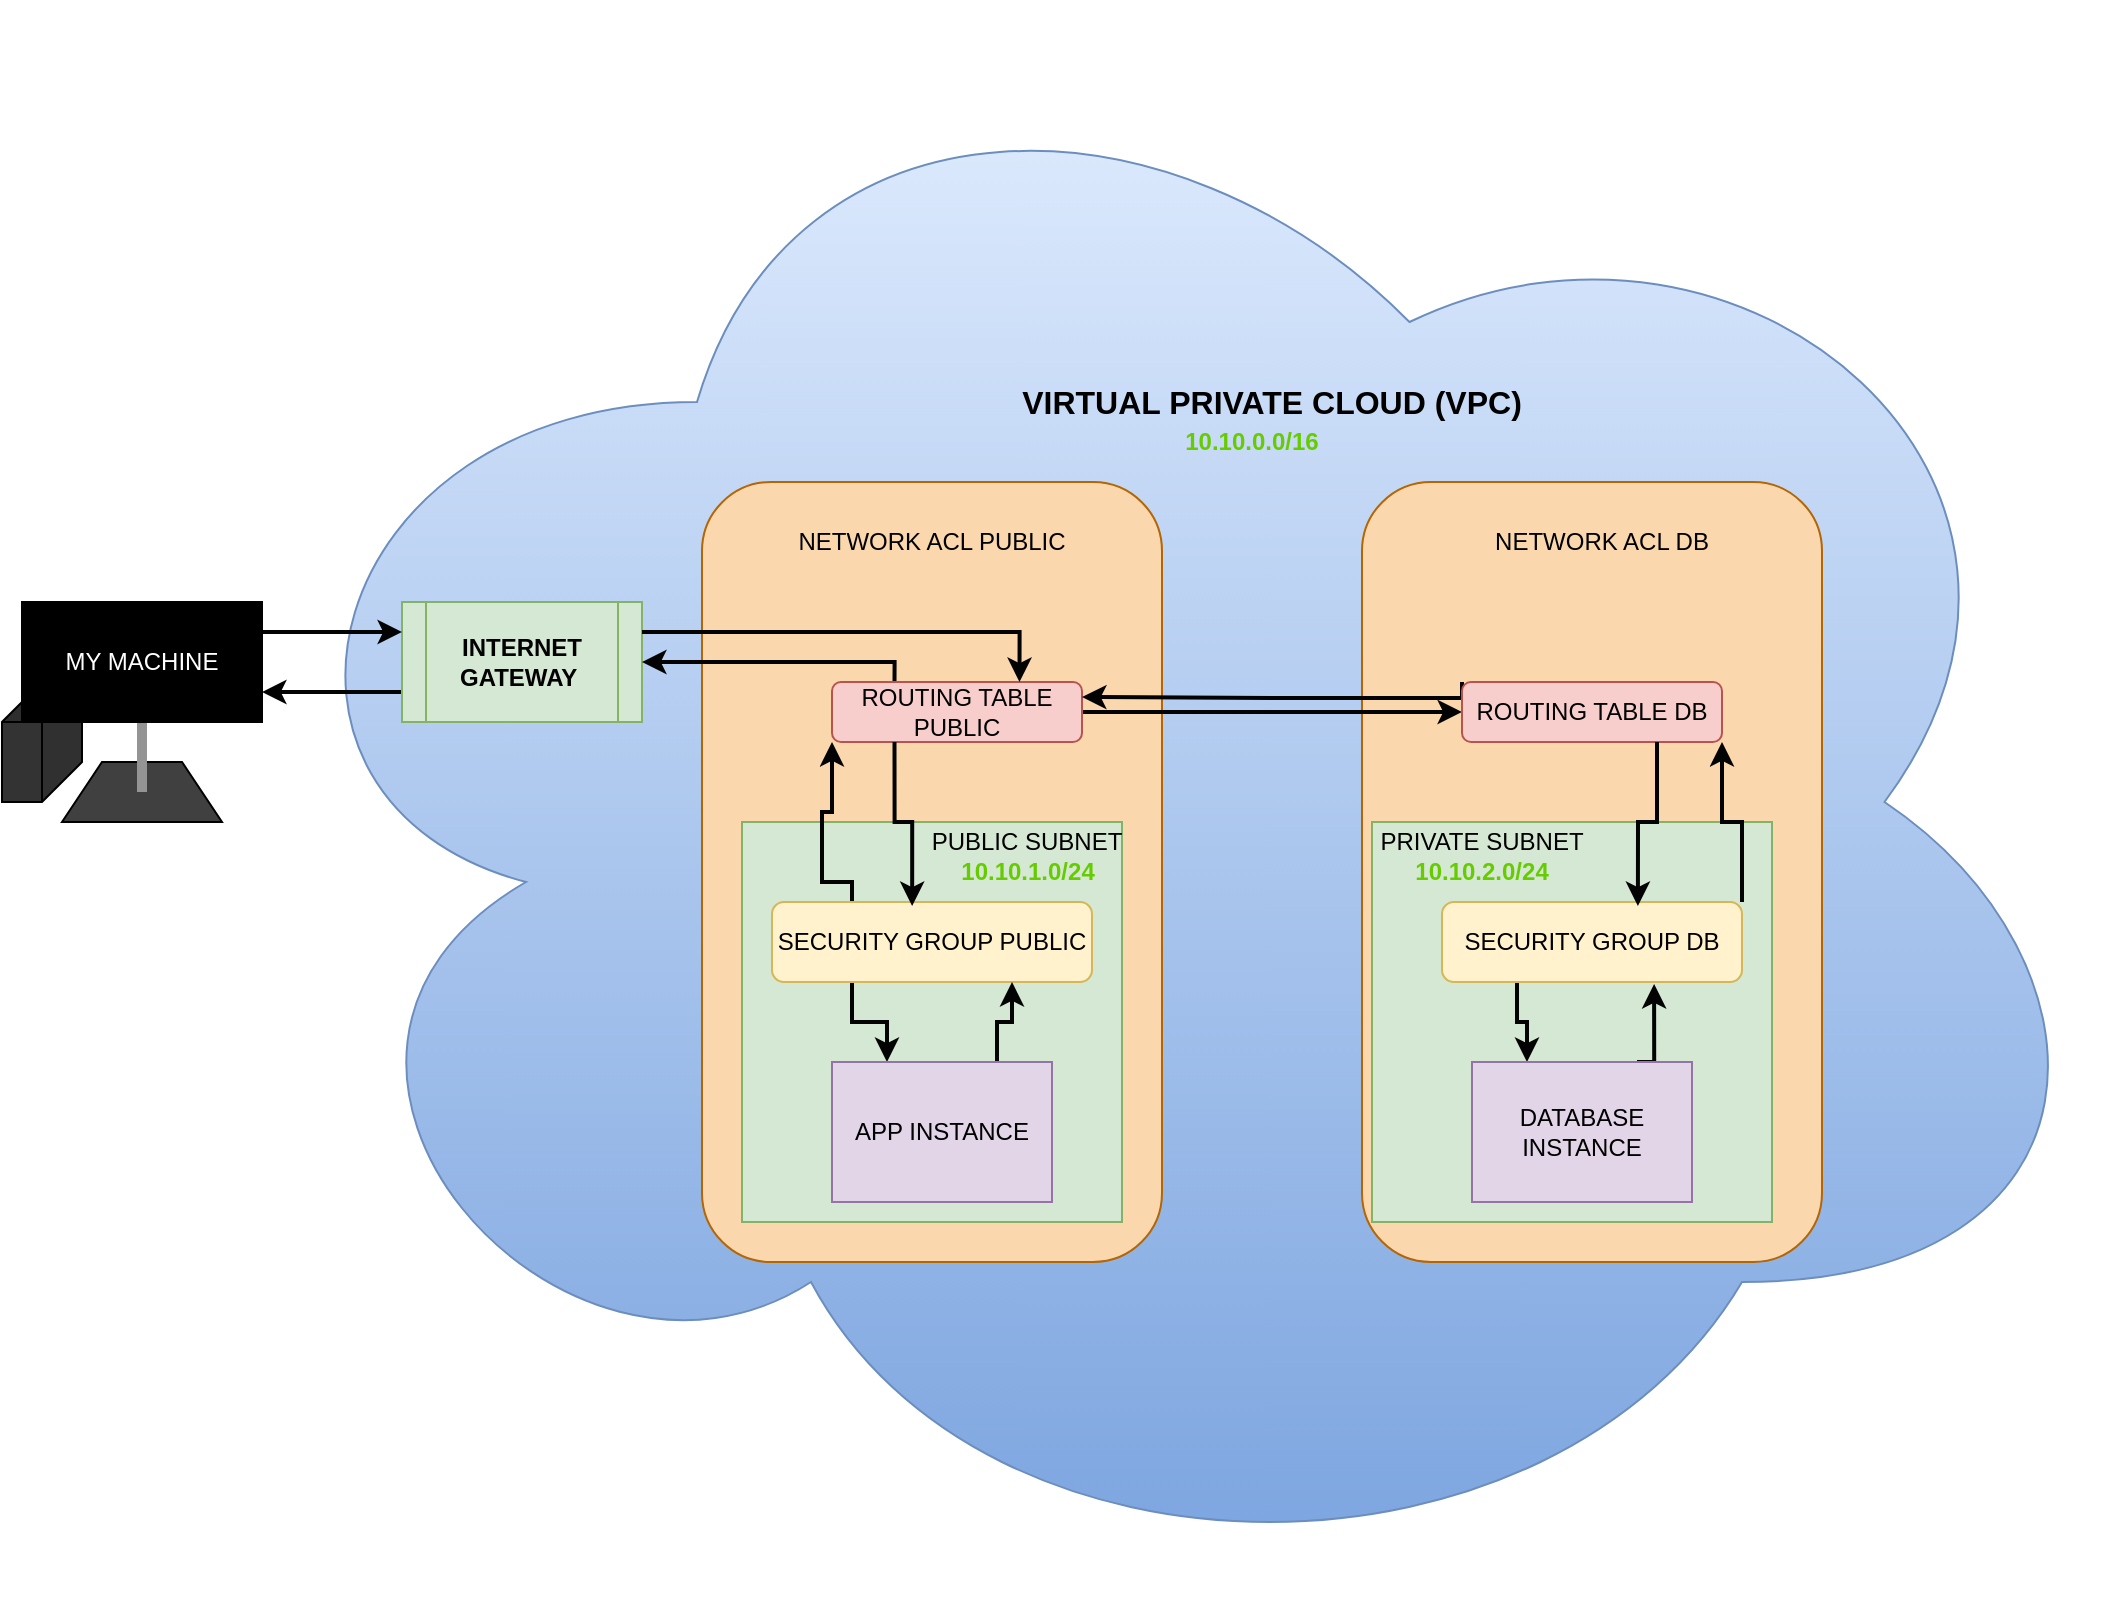 <mxfile version="14.4.7" type="device"><diagram id="RzAWLK6Q7p-qk3Hxq0v9" name="Page-1"><mxGraphModel dx="2272" dy="1894" grid="1" gridSize="10" guides="1" tooltips="1" connect="1" arrows="1" fold="1" page="1" pageScale="1" pageWidth="850" pageHeight="1100" math="0" shadow="0"><root><mxCell id="0"/><mxCell id="1" parent="0"/><mxCell id="RzFzSzU66LaNp4vtsM9G-5" value="" style="ellipse;shape=cloud;whiteSpace=wrap;html=1;strokeColor=#6c8ebf;fillColor=#dae8fc;gradientColor=#7ea6e0;" vertex="1" parent="1"><mxGeometry x="-90" y="-510" width="950" height="800" as="geometry"/></mxCell><mxCell id="RzFzSzU66LaNp4vtsM9G-60" value="NETWORK ACL" style="rounded=1;whiteSpace=wrap;html=1;fillColor=#fad7ac;strokeColor=#b46504;" vertex="1" parent="1"><mxGeometry x="480" y="-270" width="230" height="390" as="geometry"/></mxCell><mxCell id="RzFzSzU66LaNp4vtsM9G-3" value="" style="shape=trapezoid;perimeter=trapezoidPerimeter;whiteSpace=wrap;html=1;fixedSize=1;fillColor=#404040;" vertex="1" parent="1"><mxGeometry x="-170" y="-130" width="80" height="30" as="geometry"/></mxCell><mxCell id="RzFzSzU66LaNp4vtsM9G-4" value="" style="endArrow=none;html=1;entryX=0.5;entryY=1;entryDx=0;entryDy=0;strokeWidth=5;strokeColor=#949494;" edge="1" parent="1" target="RzFzSzU66LaNp4vtsM9G-1"><mxGeometry width="50" height="50" relative="1" as="geometry"><mxPoint x="-130" y="-115" as="sourcePoint"/><mxPoint x="450" y="-120" as="targetPoint"/><Array as="points"/></mxGeometry></mxCell><mxCell id="RzFzSzU66LaNp4vtsM9G-6" value="&lt;b&gt;&lt;font style=&quot;font-size: 16px&quot;&gt;VIRTUAL PRIVATE CLOUD (VPC)&lt;/font&gt;&lt;/b&gt;" style="text;html=1;strokeColor=none;fillColor=none;align=center;verticalAlign=middle;whiteSpace=wrap;rounded=0;" vertex="1" parent="1"><mxGeometry x="270" y="-320" width="330" height="20" as="geometry"/></mxCell><mxCell id="RzFzSzU66LaNp4vtsM9G-53" style="edgeStyle=orthogonalEdgeStyle;rounded=0;orthogonalLoop=1;jettySize=auto;html=1;exitX=0;exitY=0.75;exitDx=0;exitDy=0;entryX=1;entryY=0.75;entryDx=0;entryDy=0;strokeColor=#030303;strokeWidth=2;" edge="1" parent="1" source="RzFzSzU66LaNp4vtsM9G-8" target="RzFzSzU66LaNp4vtsM9G-1"><mxGeometry relative="1" as="geometry"/></mxCell><mxCell id="RzFzSzU66LaNp4vtsM9G-8" value="&lt;b&gt;INTERNET GATEWAY&amp;nbsp;&lt;/b&gt;" style="shape=process;whiteSpace=wrap;html=1;backgroundOutline=1;fillColor=#d5e8d4;strokeColor=#82b366;" vertex="1" parent="1"><mxGeometry y="-210" width="120" height="60" as="geometry"/></mxCell><mxCell id="RzFzSzU66LaNp4vtsM9G-9" value="NETWORK ACL" style="rounded=1;whiteSpace=wrap;html=1;fillColor=#fad7ac;strokeColor=#b46504;" vertex="1" parent="1"><mxGeometry x="150" y="-270" width="230" height="390" as="geometry"/></mxCell><mxCell id="RzFzSzU66LaNp4vtsM9G-67" style="edgeStyle=orthogonalEdgeStyle;rounded=0;orthogonalLoop=1;jettySize=auto;html=1;exitX=0.25;exitY=0;exitDx=0;exitDy=0;strokeColor=#030303;strokeWidth=2;" edge="1" parent="1" source="RzFzSzU66LaNp4vtsM9G-10"><mxGeometry relative="1" as="geometry"><mxPoint x="120" y="-180" as="targetPoint"/><Array as="points"><mxPoint x="246" y="-180"/></Array></mxGeometry></mxCell><mxCell id="RzFzSzU66LaNp4vtsM9G-68" style="edgeStyle=orthogonalEdgeStyle;rounded=0;orthogonalLoop=1;jettySize=auto;html=1;exitX=1;exitY=0.5;exitDx=0;exitDy=0;strokeColor=#030303;strokeWidth=2;" edge="1" parent="1" source="RzFzSzU66LaNp4vtsM9G-10" target="RzFzSzU66LaNp4vtsM9G-12"><mxGeometry relative="1" as="geometry"/></mxCell><mxCell id="RzFzSzU66LaNp4vtsM9G-10" value="ROUTING TABLE PUBLIC" style="rounded=1;whiteSpace=wrap;html=1;fillColor=#f8cecc;strokeColor=#b85450;" vertex="1" parent="1"><mxGeometry x="215" y="-170" width="125" height="30" as="geometry"/></mxCell><mxCell id="RzFzSzU66LaNp4vtsM9G-69" style="edgeStyle=orthogonalEdgeStyle;rounded=0;orthogonalLoop=1;jettySize=auto;html=1;exitX=0;exitY=0;exitDx=0;exitDy=0;entryX=1;entryY=0.25;entryDx=0;entryDy=0;strokeColor=#030303;strokeWidth=2;" edge="1" parent="1" source="RzFzSzU66LaNp4vtsM9G-12" target="RzFzSzU66LaNp4vtsM9G-10"><mxGeometry relative="1" as="geometry"><Array as="points"><mxPoint x="530" y="-162"/><mxPoint x="435" y="-162"/></Array></mxGeometry></mxCell><mxCell id="RzFzSzU66LaNp4vtsM9G-12" value="ROUTING TABLE DB" style="rounded=1;whiteSpace=wrap;html=1;fillColor=#f8cecc;strokeColor=#b85450;" vertex="1" parent="1"><mxGeometry x="530" y="-170" width="130" height="30" as="geometry"/></mxCell><mxCell id="RzFzSzU66LaNp4vtsM9G-13" value="" style="rounded=0;whiteSpace=wrap;html=1;fillColor=#d5e8d4;strokeColor=#82b366;" vertex="1" parent="1"><mxGeometry x="170" y="-100" width="190" height="200" as="geometry"/></mxCell><mxCell id="RzFzSzU66LaNp4vtsM9G-14" value="" style="rounded=0;whiteSpace=wrap;html=1;fillColor=#d5e8d4;strokeColor=#82b366;" vertex="1" parent="1"><mxGeometry x="485" y="-100" width="200" height="200" as="geometry"/></mxCell><mxCell id="RzFzSzU66LaNp4vtsM9G-15" value="PUBLIC SUBNET" style="text;html=1;strokeColor=none;fillColor=none;align=center;verticalAlign=middle;whiteSpace=wrap;rounded=0;" vertex="1" parent="1"><mxGeometry x="260" y="-100" width="105" height="20" as="geometry"/></mxCell><mxCell id="RzFzSzU66LaNp4vtsM9G-16" value="PRIVATE SUBNET" style="text;html=1;strokeColor=none;fillColor=none;align=center;verticalAlign=middle;whiteSpace=wrap;rounded=0;" vertex="1" parent="1"><mxGeometry x="480" y="-100" width="120" height="20" as="geometry"/></mxCell><mxCell id="RzFzSzU66LaNp4vtsM9G-36" style="edgeStyle=orthogonalEdgeStyle;rounded=0;orthogonalLoop=1;jettySize=auto;html=1;exitX=1;exitY=0;exitDx=0;exitDy=0;entryX=1;entryY=1;entryDx=0;entryDy=0;strokeColor=#030303;strokeWidth=2;" edge="1" parent="1" source="RzFzSzU66LaNp4vtsM9G-17" target="RzFzSzU66LaNp4vtsM9G-12"><mxGeometry relative="1" as="geometry"/></mxCell><mxCell id="RzFzSzU66LaNp4vtsM9G-46" style="edgeStyle=orthogonalEdgeStyle;rounded=0;orthogonalLoop=1;jettySize=auto;html=1;exitX=0.25;exitY=1;exitDx=0;exitDy=0;entryX=0.25;entryY=0;entryDx=0;entryDy=0;strokeColor=#030303;strokeWidth=2;" edge="1" parent="1" source="RzFzSzU66LaNp4vtsM9G-17" target="RzFzSzU66LaNp4vtsM9G-23"><mxGeometry relative="1" as="geometry"/></mxCell><mxCell id="RzFzSzU66LaNp4vtsM9G-17" value="SECURITY GROUP DB" style="rounded=1;whiteSpace=wrap;html=1;fillColor=#fff2cc;strokeColor=#d6b656;" vertex="1" parent="1"><mxGeometry x="520" y="-60" width="150" height="40" as="geometry"/></mxCell><mxCell id="RzFzSzU66LaNp4vtsM9G-42" style="edgeStyle=orthogonalEdgeStyle;rounded=0;orthogonalLoop=1;jettySize=auto;html=1;exitX=0.25;exitY=0;exitDx=0;exitDy=0;entryX=0;entryY=1;entryDx=0;entryDy=0;strokeColor=#030303;strokeWidth=2;" edge="1" parent="1" source="RzFzSzU66LaNp4vtsM9G-20" target="RzFzSzU66LaNp4vtsM9G-10"><mxGeometry relative="1" as="geometry"><Array as="points"><mxPoint x="225" y="-70"/><mxPoint x="210" y="-70"/><mxPoint x="210" y="-105"/><mxPoint x="215" y="-105"/></Array></mxGeometry></mxCell><mxCell id="RzFzSzU66LaNp4vtsM9G-43" style="edgeStyle=orthogonalEdgeStyle;rounded=0;orthogonalLoop=1;jettySize=auto;html=1;exitX=0.25;exitY=1;exitDx=0;exitDy=0;entryX=0.25;entryY=0;entryDx=0;entryDy=0;strokeColor=#030303;strokeWidth=2;" edge="1" parent="1" source="RzFzSzU66LaNp4vtsM9G-20" target="RzFzSzU66LaNp4vtsM9G-22"><mxGeometry relative="1" as="geometry"/></mxCell><mxCell id="RzFzSzU66LaNp4vtsM9G-20" value="SECURITY GROUP PUBLIC" style="rounded=1;whiteSpace=wrap;html=1;fillColor=#fff2cc;strokeColor=#d6b656;" vertex="1" parent="1"><mxGeometry x="185" y="-60" width="160" height="40" as="geometry"/></mxCell><mxCell id="RzFzSzU66LaNp4vtsM9G-21" value="" style="shape=cube;whiteSpace=wrap;html=1;boundedLbl=1;backgroundOutline=1;darkOpacity=0.05;darkOpacity2=0.1;rotation=90;fillColor=#333333;" vertex="1" parent="1"><mxGeometry x="-210" y="-160" width="60" height="40" as="geometry"/></mxCell><mxCell id="RzFzSzU66LaNp4vtsM9G-52" style="edgeStyle=orthogonalEdgeStyle;rounded=0;orthogonalLoop=1;jettySize=auto;html=1;exitX=1;exitY=0.25;exitDx=0;exitDy=0;entryX=0;entryY=0.25;entryDx=0;entryDy=0;strokeColor=#030303;strokeWidth=2;" edge="1" parent="1" source="RzFzSzU66LaNp4vtsM9G-1" target="RzFzSzU66LaNp4vtsM9G-8"><mxGeometry relative="1" as="geometry"/></mxCell><mxCell id="RzFzSzU66LaNp4vtsM9G-1" value="&lt;font color=&quot;#ffffff&quot;&gt;MY MACHINE&lt;/font&gt;" style="shape=process;whiteSpace=wrap;html=1;backgroundOutline=1;fillColor=#000000;" vertex="1" parent="1"><mxGeometry x="-190" y="-210" width="120" height="60" as="geometry"/></mxCell><mxCell id="RzFzSzU66LaNp4vtsM9G-44" style="edgeStyle=orthogonalEdgeStyle;rounded=0;orthogonalLoop=1;jettySize=auto;html=1;exitX=0.75;exitY=0;exitDx=0;exitDy=0;entryX=0.75;entryY=1;entryDx=0;entryDy=0;strokeColor=#030303;strokeWidth=2;" edge="1" parent="1" source="RzFzSzU66LaNp4vtsM9G-22" target="RzFzSzU66LaNp4vtsM9G-20"><mxGeometry relative="1" as="geometry"/></mxCell><mxCell id="RzFzSzU66LaNp4vtsM9G-22" value="APP INSTANCE" style="rounded=0;whiteSpace=wrap;html=1;fillColor=#e1d5e7;strokeColor=#9673a6;" vertex="1" parent="1"><mxGeometry x="215" y="20" width="110" height="70" as="geometry"/></mxCell><mxCell id="RzFzSzU66LaNp4vtsM9G-45" style="edgeStyle=orthogonalEdgeStyle;rounded=0;orthogonalLoop=1;jettySize=auto;html=1;exitX=0.75;exitY=0;exitDx=0;exitDy=0;entryX=0.707;entryY=1.025;entryDx=0;entryDy=0;entryPerimeter=0;strokeColor=#030303;strokeWidth=2;" edge="1" parent="1" source="RzFzSzU66LaNp4vtsM9G-23" target="RzFzSzU66LaNp4vtsM9G-17"><mxGeometry relative="1" as="geometry"/></mxCell><mxCell id="RzFzSzU66LaNp4vtsM9G-23" value="DATABASE INSTANCE" style="rounded=0;whiteSpace=wrap;html=1;fillColor=#e1d5e7;strokeColor=#9673a6;" vertex="1" parent="1"><mxGeometry x="535" y="20" width="110" height="70" as="geometry"/></mxCell><mxCell id="RzFzSzU66LaNp4vtsM9G-37" style="edgeStyle=orthogonalEdgeStyle;rounded=0;orthogonalLoop=1;jettySize=auto;html=1;exitX=0.75;exitY=1;exitDx=0;exitDy=0;entryX=0.653;entryY=0.05;entryDx=0;entryDy=0;entryPerimeter=0;strokeColor=#030303;strokeWidth=2;" edge="1" parent="1" source="RzFzSzU66LaNp4vtsM9G-12" target="RzFzSzU66LaNp4vtsM9G-17"><mxGeometry relative="1" as="geometry"/></mxCell><mxCell id="RzFzSzU66LaNp4vtsM9G-41" style="edgeStyle=orthogonalEdgeStyle;rounded=0;orthogonalLoop=1;jettySize=auto;html=1;exitX=0.25;exitY=1;exitDx=0;exitDy=0;entryX=0.438;entryY=0.05;entryDx=0;entryDy=0;entryPerimeter=0;strokeColor=#030303;strokeWidth=2;" edge="1" parent="1" source="RzFzSzU66LaNp4vtsM9G-10" target="RzFzSzU66LaNp4vtsM9G-20"><mxGeometry relative="1" as="geometry"/></mxCell><mxCell id="RzFzSzU66LaNp4vtsM9G-54" value="&lt;font color=&quot;#66cc00&quot;&gt;&lt;b&gt;10.10.0.0/16&lt;/b&gt;&lt;/font&gt;" style="text;html=1;strokeColor=none;fillColor=none;align=center;verticalAlign=middle;whiteSpace=wrap;rounded=0;" vertex="1" parent="1"><mxGeometry x="360" y="-300" width="130" height="20" as="geometry"/></mxCell><mxCell id="RzFzSzU66LaNp4vtsM9G-61" value="NETWORK ACL PUBLIC" style="text;html=1;strokeColor=none;fillColor=none;align=center;verticalAlign=middle;whiteSpace=wrap;rounded=0;" vertex="1" parent="1"><mxGeometry x="180" y="-250" width="170" height="20" as="geometry"/></mxCell><mxCell id="RzFzSzU66LaNp4vtsM9G-62" value="&lt;b&gt;&lt;font color=&quot;#66cc00&quot;&gt;10.10.1.0/24&lt;/font&gt;&lt;/b&gt;" style="text;html=1;strokeColor=none;fillColor=none;align=center;verticalAlign=middle;whiteSpace=wrap;rounded=0;" vertex="1" parent="1"><mxGeometry x="292.5" y="-85" width="40" height="20" as="geometry"/></mxCell><mxCell id="RzFzSzU66LaNp4vtsM9G-63" value="&lt;b&gt;&lt;font color=&quot;#66cc00&quot;&gt;10.10.2.0/24&lt;/font&gt;&lt;/b&gt;" style="text;html=1;strokeColor=none;fillColor=none;align=center;verticalAlign=middle;whiteSpace=wrap;rounded=0;" vertex="1" parent="1"><mxGeometry x="520" y="-85" width="40" height="20" as="geometry"/></mxCell><mxCell id="RzFzSzU66LaNp4vtsM9G-65" value="NETWORK ACL DB" style="text;html=1;strokeColor=none;fillColor=none;align=center;verticalAlign=middle;whiteSpace=wrap;rounded=0;" vertex="1" parent="1"><mxGeometry x="515" y="-250" width="170" height="20" as="geometry"/></mxCell><mxCell id="RzFzSzU66LaNp4vtsM9G-66" style="edgeStyle=orthogonalEdgeStyle;rounded=0;orthogonalLoop=1;jettySize=auto;html=1;exitX=1;exitY=0.25;exitDx=0;exitDy=0;entryX=0.75;entryY=0;entryDx=0;entryDy=0;strokeColor=#030303;strokeWidth=2;" edge="1" parent="1" source="RzFzSzU66LaNp4vtsM9G-8" target="RzFzSzU66LaNp4vtsM9G-10"><mxGeometry relative="1" as="geometry"/></mxCell></root></mxGraphModel></diagram></mxfile>